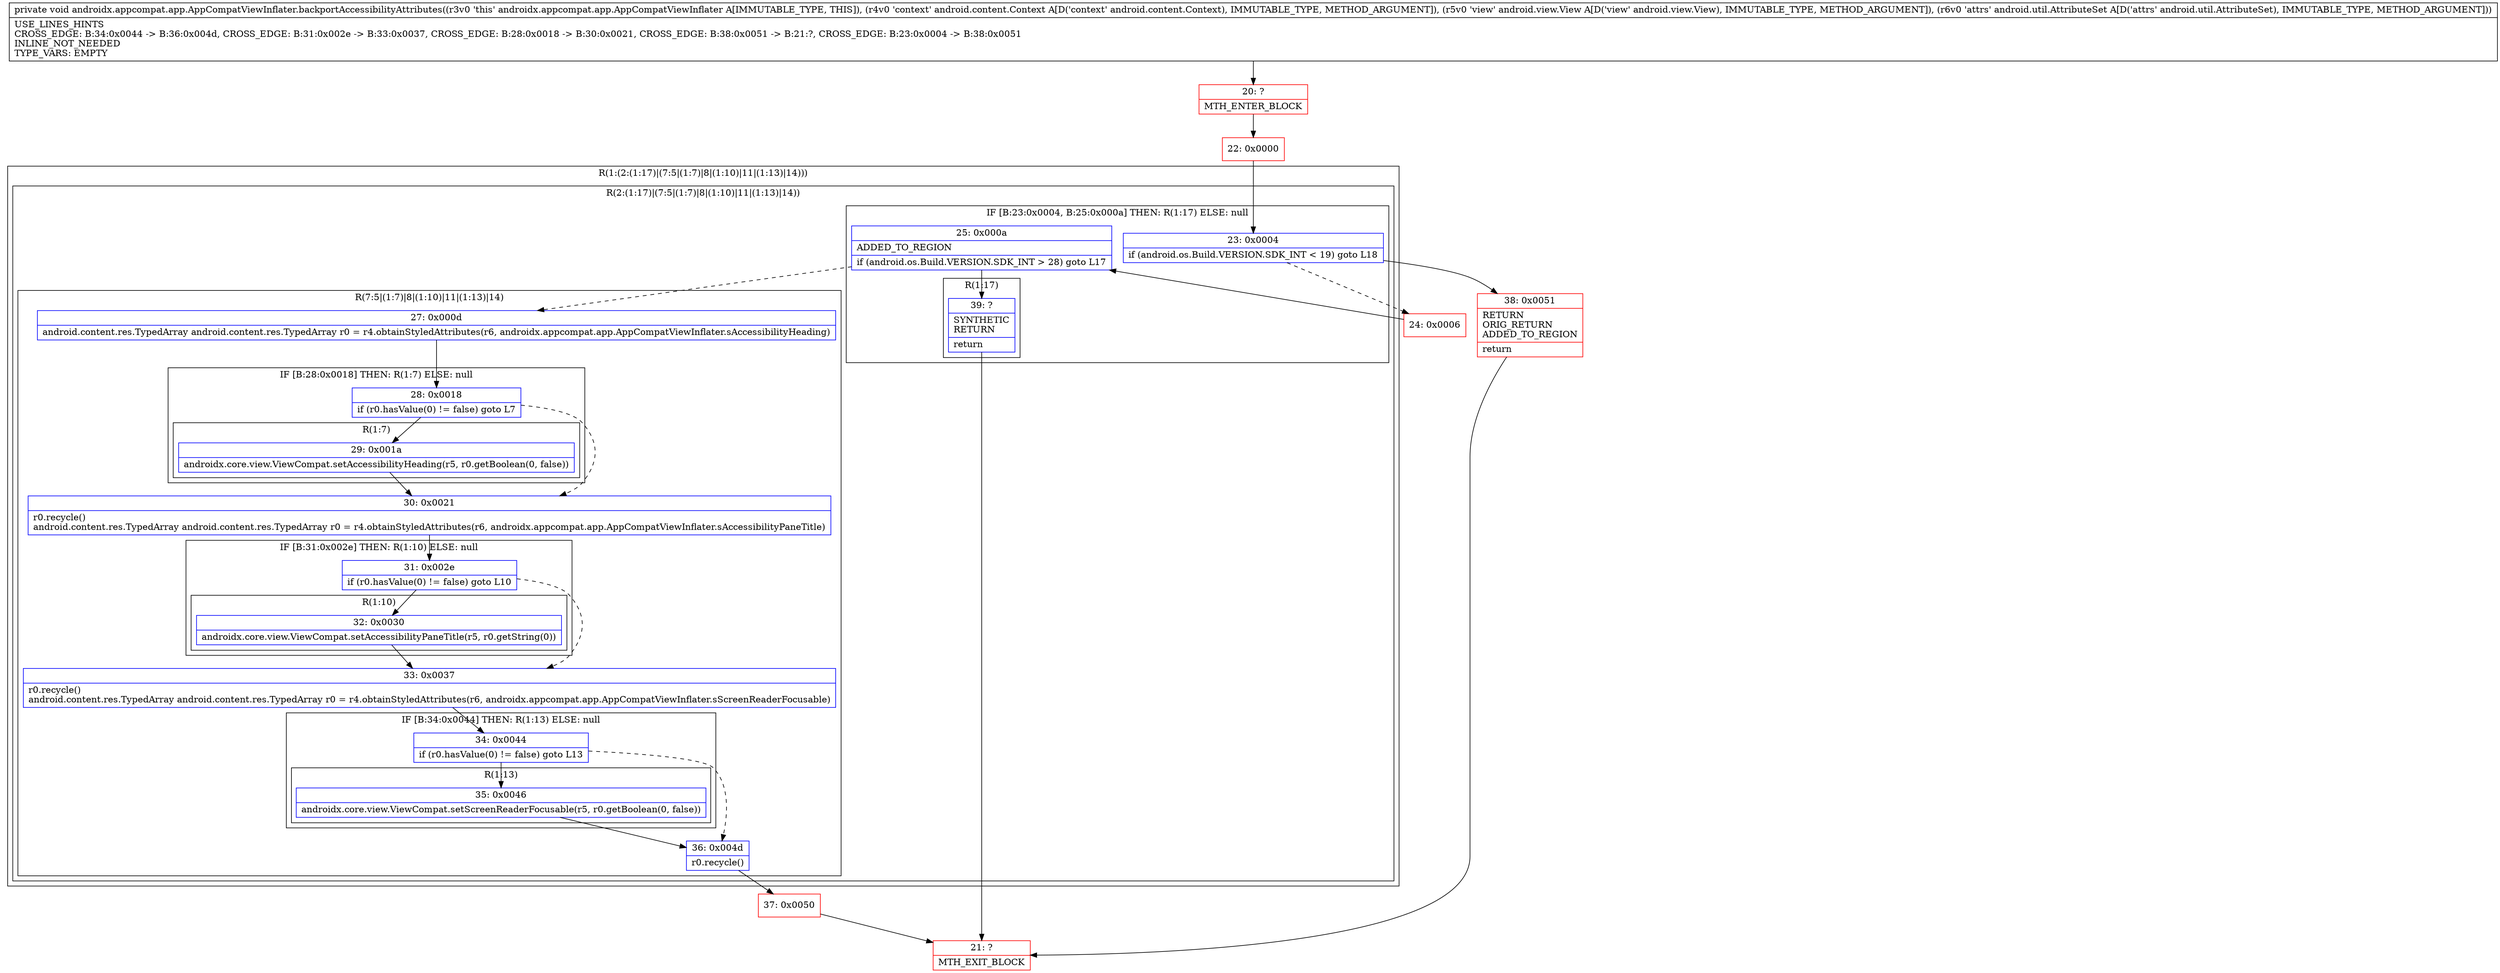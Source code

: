 digraph "CFG forandroidx.appcompat.app.AppCompatViewInflater.backportAccessibilityAttributes(Landroid\/content\/Context;Landroid\/view\/View;Landroid\/util\/AttributeSet;)V" {
subgraph cluster_Region_301873026 {
label = "R(1:(2:(1:17)|(7:5|(1:7)|8|(1:10)|11|(1:13)|14)))";
node [shape=record,color=blue];
subgraph cluster_Region_530974545 {
label = "R(2:(1:17)|(7:5|(1:7)|8|(1:10)|11|(1:13)|14))";
node [shape=record,color=blue];
subgraph cluster_IfRegion_1270837287 {
label = "IF [B:23:0x0004, B:25:0x000a] THEN: R(1:17) ELSE: null";
node [shape=record,color=blue];
Node_23 [shape=record,label="{23\:\ 0x0004|if (android.os.Build.VERSION.SDK_INT \< 19) goto L18\l}"];
Node_25 [shape=record,label="{25\:\ 0x000a|ADDED_TO_REGION\l|if (android.os.Build.VERSION.SDK_INT \> 28) goto L17\l}"];
subgraph cluster_Region_367660205 {
label = "R(1:17)";
node [shape=record,color=blue];
Node_39 [shape=record,label="{39\:\ ?|SYNTHETIC\lRETURN\l|return\l}"];
}
}
subgraph cluster_Region_1266452174 {
label = "R(7:5|(1:7)|8|(1:10)|11|(1:13)|14)";
node [shape=record,color=blue];
Node_27 [shape=record,label="{27\:\ 0x000d|android.content.res.TypedArray android.content.res.TypedArray r0 = r4.obtainStyledAttributes(r6, androidx.appcompat.app.AppCompatViewInflater.sAccessibilityHeading)\l}"];
subgraph cluster_IfRegion_119740819 {
label = "IF [B:28:0x0018] THEN: R(1:7) ELSE: null";
node [shape=record,color=blue];
Node_28 [shape=record,label="{28\:\ 0x0018|if (r0.hasValue(0) != false) goto L7\l}"];
subgraph cluster_Region_482118256 {
label = "R(1:7)";
node [shape=record,color=blue];
Node_29 [shape=record,label="{29\:\ 0x001a|androidx.core.view.ViewCompat.setAccessibilityHeading(r5, r0.getBoolean(0, false))\l}"];
}
}
Node_30 [shape=record,label="{30\:\ 0x0021|r0.recycle()\landroid.content.res.TypedArray android.content.res.TypedArray r0 = r4.obtainStyledAttributes(r6, androidx.appcompat.app.AppCompatViewInflater.sAccessibilityPaneTitle)\l}"];
subgraph cluster_IfRegion_890076956 {
label = "IF [B:31:0x002e] THEN: R(1:10) ELSE: null";
node [shape=record,color=blue];
Node_31 [shape=record,label="{31\:\ 0x002e|if (r0.hasValue(0) != false) goto L10\l}"];
subgraph cluster_Region_451466629 {
label = "R(1:10)";
node [shape=record,color=blue];
Node_32 [shape=record,label="{32\:\ 0x0030|androidx.core.view.ViewCompat.setAccessibilityPaneTitle(r5, r0.getString(0))\l}"];
}
}
Node_33 [shape=record,label="{33\:\ 0x0037|r0.recycle()\landroid.content.res.TypedArray android.content.res.TypedArray r0 = r4.obtainStyledAttributes(r6, androidx.appcompat.app.AppCompatViewInflater.sScreenReaderFocusable)\l}"];
subgraph cluster_IfRegion_85506250 {
label = "IF [B:34:0x0044] THEN: R(1:13) ELSE: null";
node [shape=record,color=blue];
Node_34 [shape=record,label="{34\:\ 0x0044|if (r0.hasValue(0) != false) goto L13\l}"];
subgraph cluster_Region_2106547475 {
label = "R(1:13)";
node [shape=record,color=blue];
Node_35 [shape=record,label="{35\:\ 0x0046|androidx.core.view.ViewCompat.setScreenReaderFocusable(r5, r0.getBoolean(0, false))\l}"];
}
}
Node_36 [shape=record,label="{36\:\ 0x004d|r0.recycle()\l}"];
}
}
}
Node_20 [shape=record,color=red,label="{20\:\ ?|MTH_ENTER_BLOCK\l}"];
Node_22 [shape=record,color=red,label="{22\:\ 0x0000}"];
Node_24 [shape=record,color=red,label="{24\:\ 0x0006}"];
Node_37 [shape=record,color=red,label="{37\:\ 0x0050}"];
Node_21 [shape=record,color=red,label="{21\:\ ?|MTH_EXIT_BLOCK\l}"];
Node_38 [shape=record,color=red,label="{38\:\ 0x0051|RETURN\lORIG_RETURN\lADDED_TO_REGION\l|return\l}"];
MethodNode[shape=record,label="{private void androidx.appcompat.app.AppCompatViewInflater.backportAccessibilityAttributes((r3v0 'this' androidx.appcompat.app.AppCompatViewInflater A[IMMUTABLE_TYPE, THIS]), (r4v0 'context' android.content.Context A[D('context' android.content.Context), IMMUTABLE_TYPE, METHOD_ARGUMENT]), (r5v0 'view' android.view.View A[D('view' android.view.View), IMMUTABLE_TYPE, METHOD_ARGUMENT]), (r6v0 'attrs' android.util.AttributeSet A[D('attrs' android.util.AttributeSet), IMMUTABLE_TYPE, METHOD_ARGUMENT]))  | USE_LINES_HINTS\lCROSS_EDGE: B:34:0x0044 \-\> B:36:0x004d, CROSS_EDGE: B:31:0x002e \-\> B:33:0x0037, CROSS_EDGE: B:28:0x0018 \-\> B:30:0x0021, CROSS_EDGE: B:38:0x0051 \-\> B:21:?, CROSS_EDGE: B:23:0x0004 \-\> B:38:0x0051\lINLINE_NOT_NEEDED\lTYPE_VARS: EMPTY\l}"];
MethodNode -> Node_20;Node_23 -> Node_24[style=dashed];
Node_23 -> Node_38;
Node_25 -> Node_27[style=dashed];
Node_25 -> Node_39;
Node_39 -> Node_21;
Node_27 -> Node_28;
Node_28 -> Node_29;
Node_28 -> Node_30[style=dashed];
Node_29 -> Node_30;
Node_30 -> Node_31;
Node_31 -> Node_32;
Node_31 -> Node_33[style=dashed];
Node_32 -> Node_33;
Node_33 -> Node_34;
Node_34 -> Node_35;
Node_34 -> Node_36[style=dashed];
Node_35 -> Node_36;
Node_36 -> Node_37;
Node_20 -> Node_22;
Node_22 -> Node_23;
Node_24 -> Node_25;
Node_37 -> Node_21;
Node_38 -> Node_21;
}

